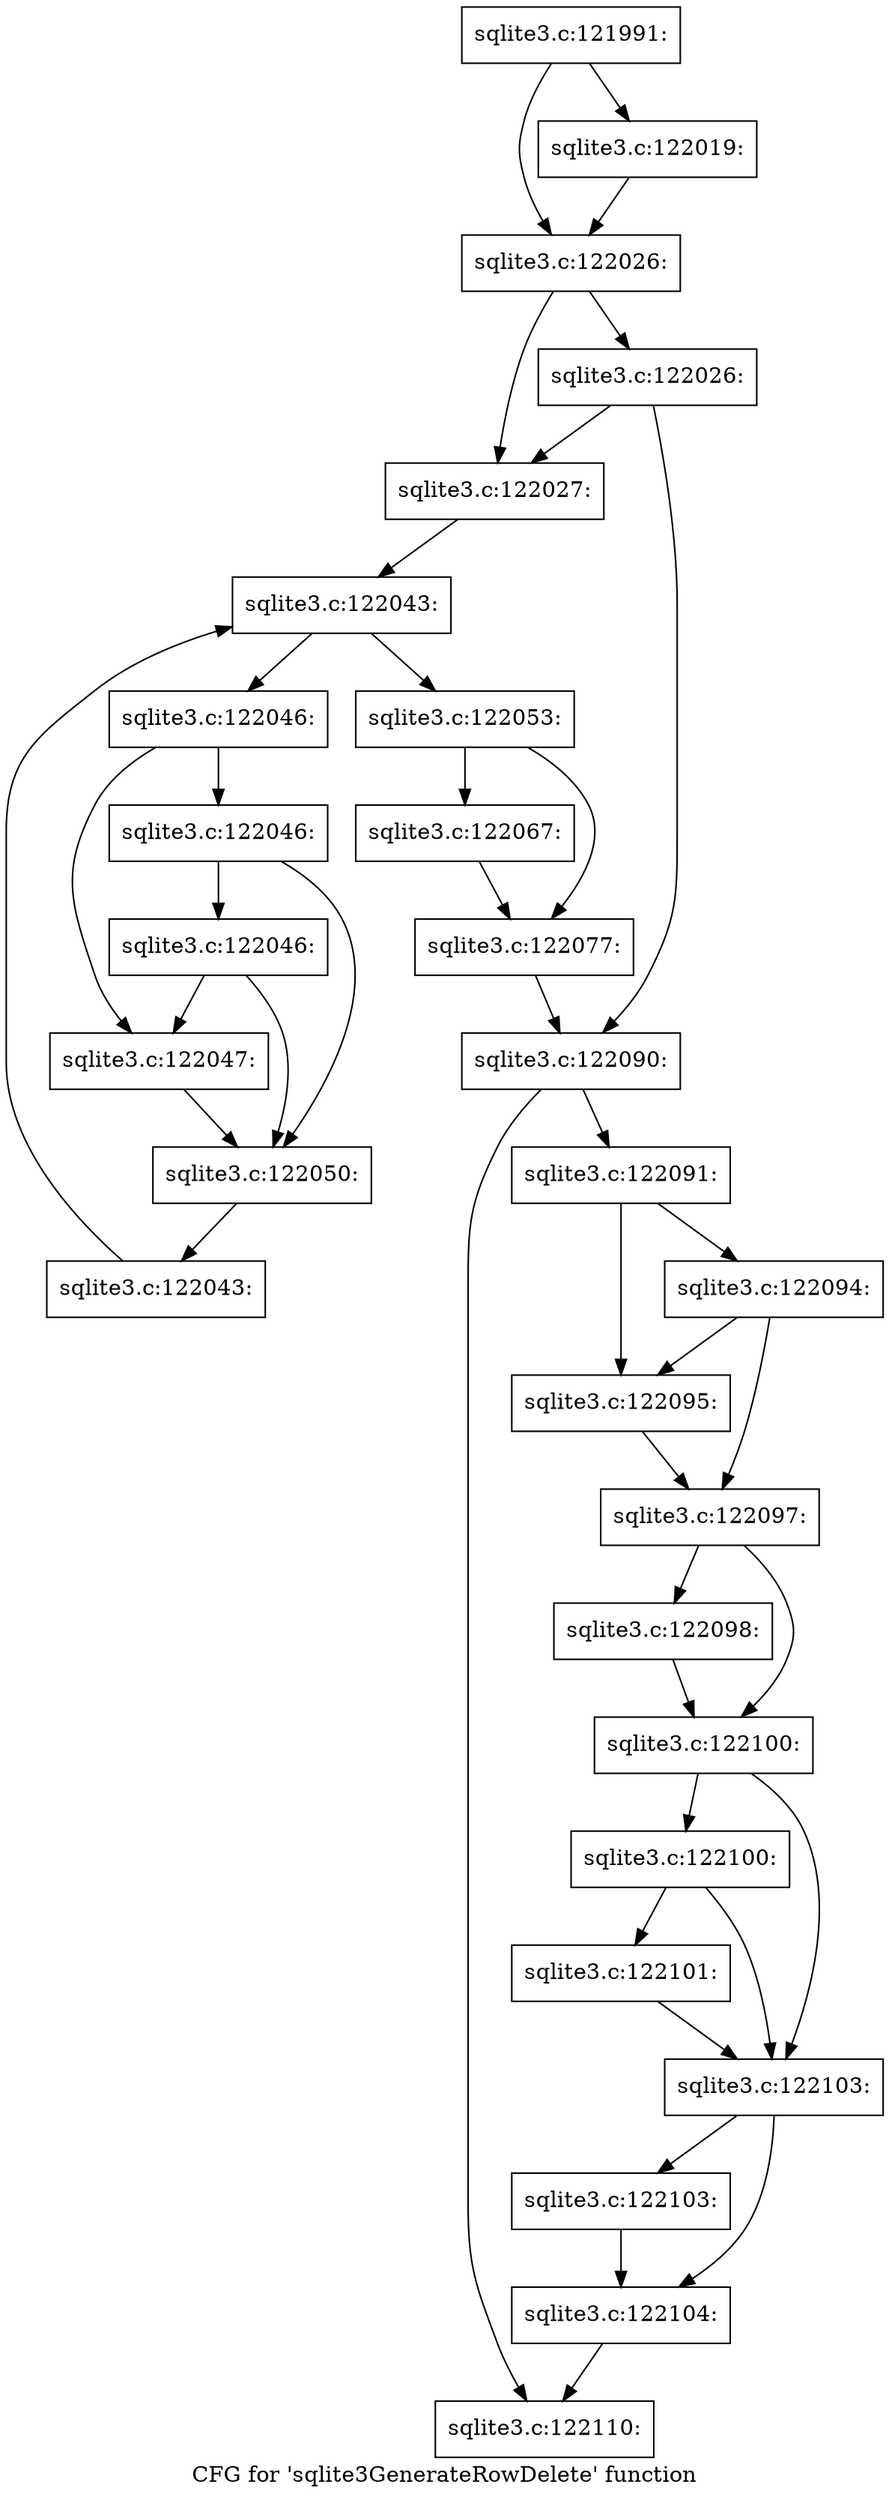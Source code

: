 digraph "CFG for 'sqlite3GenerateRowDelete' function" {
	label="CFG for 'sqlite3GenerateRowDelete' function";

	Node0x55c0f9d52ec0 [shape=record,label="{sqlite3.c:121991:}"];
	Node0x55c0f9d52ec0 -> Node0x55c0f9d5b8a0;
	Node0x55c0f9d52ec0 -> Node0x55c0f9d5b8f0;
	Node0x55c0f9d5b8a0 [shape=record,label="{sqlite3.c:122019:}"];
	Node0x55c0f9d5b8a0 -> Node0x55c0f9d5b8f0;
	Node0x55c0f9d5b8f0 [shape=record,label="{sqlite3.c:122026:}"];
	Node0x55c0f9d5b8f0 -> Node0x55c0f9d5c130;
	Node0x55c0f9d5b8f0 -> Node0x55c0f9d5c4b0;
	Node0x55c0f9d5c4b0 [shape=record,label="{sqlite3.c:122026:}"];
	Node0x55c0f9d5c4b0 -> Node0x55c0f9d5c130;
	Node0x55c0f9d5c4b0 -> Node0x55c0f9d5c460;
	Node0x55c0f9d5c130 [shape=record,label="{sqlite3.c:122027:}"];
	Node0x55c0f9d5c130 -> Node0x55c0f651df70;
	Node0x55c0f651df70 [shape=record,label="{sqlite3.c:122043:}"];
	Node0x55c0f651df70 -> Node0x55c0f9d5f3b0;
	Node0x55c0f651df70 -> Node0x55c0f62539d0;
	Node0x55c0f9d5f3b0 [shape=record,label="{sqlite3.c:122046:}"];
	Node0x55c0f9d5f3b0 -> Node0x55c0f9d5fa00;
	Node0x55c0f9d5f3b0 -> Node0x55c0f9d5faa0;
	Node0x55c0f9d5faa0 [shape=record,label="{sqlite3.c:122046:}"];
	Node0x55c0f9d5faa0 -> Node0x55c0f9d5fd60;
	Node0x55c0f9d5faa0 -> Node0x55c0f9d5fa50;
	Node0x55c0f9d5fd60 [shape=record,label="{sqlite3.c:122046:}"];
	Node0x55c0f9d5fd60 -> Node0x55c0f9d5fa00;
	Node0x55c0f9d5fd60 -> Node0x55c0f9d5fa50;
	Node0x55c0f9d5fa00 [shape=record,label="{sqlite3.c:122047:}"];
	Node0x55c0f9d5fa00 -> Node0x55c0f9d5fa50;
	Node0x55c0f9d5fa50 [shape=record,label="{sqlite3.c:122050:}"];
	Node0x55c0f9d5fa50 -> Node0x55c0f9d5dcb0;
	Node0x55c0f9d5dcb0 [shape=record,label="{sqlite3.c:122043:}"];
	Node0x55c0f9d5dcb0 -> Node0x55c0f651df70;
	Node0x55c0f62539d0 [shape=record,label="{sqlite3.c:122053:}"];
	Node0x55c0f62539d0 -> Node0x55c0f651df20;
	Node0x55c0f62539d0 -> Node0x55c0f9d62460;
	Node0x55c0f651df20 [shape=record,label="{sqlite3.c:122067:}"];
	Node0x55c0f651df20 -> Node0x55c0f9d62460;
	Node0x55c0f9d62460 [shape=record,label="{sqlite3.c:122077:}"];
	Node0x55c0f9d62460 -> Node0x55c0f9d5c460;
	Node0x55c0f9d5c460 [shape=record,label="{sqlite3.c:122090:}"];
	Node0x55c0f9d5c460 -> Node0x55c0f9d62e90;
	Node0x55c0f9d5c460 -> Node0x55c0f6253630;
	Node0x55c0f6253630 [shape=record,label="{sqlite3.c:122091:}"];
	Node0x55c0f6253630 -> Node0x55c0f61a58f0;
	Node0x55c0f6253630 -> Node0x55c0f9d64670;
	Node0x55c0f9d64670 [shape=record,label="{sqlite3.c:122094:}"];
	Node0x55c0f9d64670 -> Node0x55c0f61a58f0;
	Node0x55c0f9d64670 -> Node0x55c0f9d610b0;
	Node0x55c0f61a58f0 [shape=record,label="{sqlite3.c:122095:}"];
	Node0x55c0f61a58f0 -> Node0x55c0f9d610b0;
	Node0x55c0f9d610b0 [shape=record,label="{sqlite3.c:122097:}"];
	Node0x55c0f9d610b0 -> Node0x55c0f9d65a20;
	Node0x55c0f9d610b0 -> Node0x55c0f9d65a70;
	Node0x55c0f9d65a20 [shape=record,label="{sqlite3.c:122098:}"];
	Node0x55c0f9d65a20 -> Node0x55c0f9d65a70;
	Node0x55c0f9d65a70 [shape=record,label="{sqlite3.c:122100:}"];
	Node0x55c0f9d65a70 -> Node0x55c0f9d661e0;
	Node0x55c0f9d65a70 -> Node0x55c0f9d66190;
	Node0x55c0f9d661e0 [shape=record,label="{sqlite3.c:122100:}"];
	Node0x55c0f9d661e0 -> Node0x55c0f9d66140;
	Node0x55c0f9d661e0 -> Node0x55c0f9d66190;
	Node0x55c0f9d66140 [shape=record,label="{sqlite3.c:122101:}"];
	Node0x55c0f9d66140 -> Node0x55c0f9d66190;
	Node0x55c0f9d66190 [shape=record,label="{sqlite3.c:122103:}"];
	Node0x55c0f9d66190 -> Node0x55c0f9d66b00;
	Node0x55c0f9d66190 -> Node0x55c0f9d66b50;
	Node0x55c0f9d66b00 [shape=record,label="{sqlite3.c:122103:}"];
	Node0x55c0f9d66b00 -> Node0x55c0f9d66b50;
	Node0x55c0f9d66b50 [shape=record,label="{sqlite3.c:122104:}"];
	Node0x55c0f9d66b50 -> Node0x55c0f9d62e90;
	Node0x55c0f9d62e90 [shape=record,label="{sqlite3.c:122110:}"];
}
